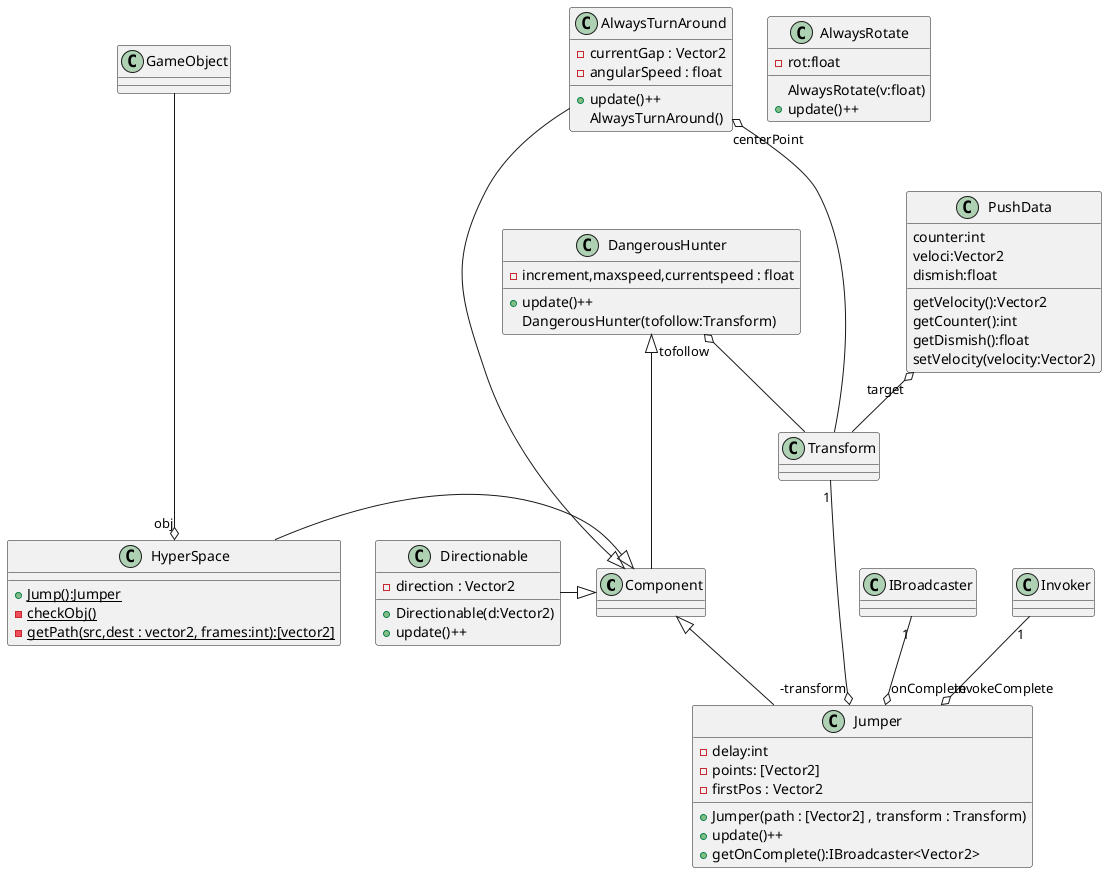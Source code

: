 @startuml

Component <|-- Jumper
Transform "1" --o "-transform" Jumper
IBroadcaster "1" --o "onComplete" Jumper
Invoker "1" --o "invokeComplete" Jumper

class Jumper{
    -delay:int
    -points: [Vector2]
    -firstPos : Vector2

    +Jumper(path : [Vector2] , transform : Transform)
    +update()++
    +getOnComplete():IBroadcaster<Vector2>

}

GameObject ----o "obj" HyperSpace
HyperSpace -|>Component
class HyperSpace{
    +{static} Jump():Jumper
    -{static} checkObj()
    -{static} getPath(src,dest : vector2, frames:int):[vector2]
}
Directionable -|>Component
class Directionable{
    -direction : Vector2
    +Directionable(d:Vector2)
    +update()++
}
DangerousHunter <|--- Component
DangerousHunter "tofollow" o-- Transform
class DangerousHunter{
    -increment,maxspeed,currentspeed : float
    +update()++
    DangerousHunter(tofollow:Transform)
}
AlwaysTurnAround "centerPoint" o--- Transform
AlwaysTurnAround ----|> Component
class AlwaysTurnAround{
    -currentGap : Vector2
    -angularSpeed : float
    +update()++
    AlwaysTurnAround()
}

class AlwaysRotate{
    -rot:float
    AlwaysRotate(v:float)
    +update()++
}
PushData "target" o-- Transform
class PushData{
    counter:int
    veloci:Vector2
    dismish:float
    getVelocity():Vector2
    getCounter():int
    getDismish():float
    setVelocity(velocity:Vector2)
}



@enduml